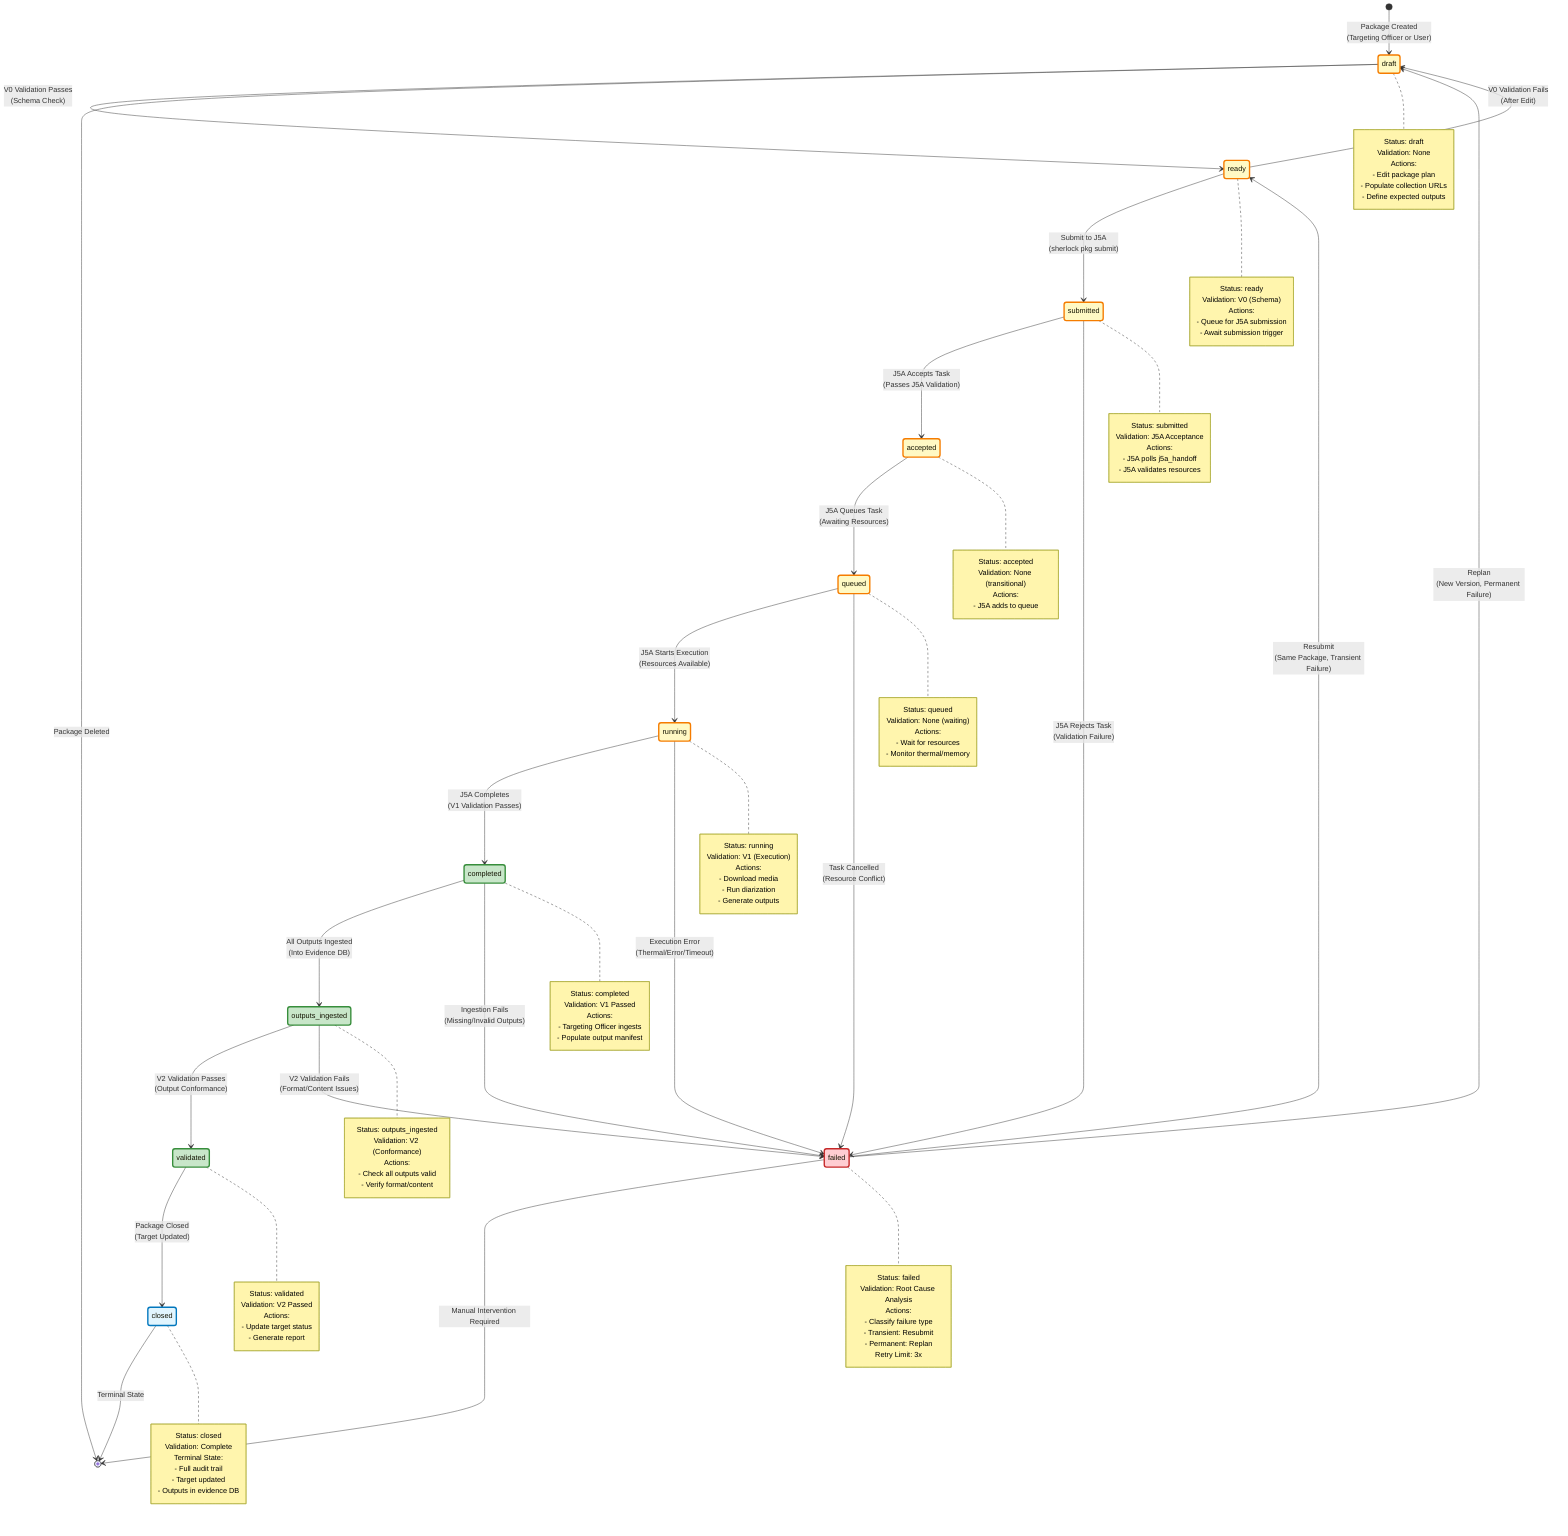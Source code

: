 stateDiagram-v2
    [*] --> draft: Package Created<br/>(Targeting Officer or User)

    draft --> ready: V0 Validation Passes<br/>(Schema Check)
    draft --> [*]: Package Deleted

    ready --> submitted: Submit to J5A<br/>(sherlock pkg submit)
    ready --> draft: V0 Validation Fails<br/>(After Edit)

    submitted --> accepted: J5A Accepts Task<br/>(Passes J5A Validation)
    submitted --> failed: J5A Rejects Task<br/>(Validation Failure)

    accepted --> queued: J5A Queues Task<br/>(Awaiting Resources)

    queued --> running: J5A Starts Execution<br/>(Resources Available)
    queued --> failed: Task Cancelled<br/>(Resource Conflict)

    running --> completed: J5A Completes<br/>(V1 Validation Passes)
    running --> failed: Execution Error<br/>(Thermal/Error/Timeout)

    completed --> outputs_ingested: All Outputs Ingested<br/>(Into Evidence DB)
    completed --> failed: Ingestion Fails<br/>(Missing/Invalid Outputs)

    outputs_ingested --> validated: V2 Validation Passes<br/>(Output Conformance)
    outputs_ingested --> failed: V2 Validation Fails<br/>(Format/Content Issues)

    validated --> closed: Package Closed<br/>(Target Updated)

    closed --> [*]: Terminal State

    failed --> draft: Replan<br/>(New Version, Permanent Failure)
    failed --> ready: Resubmit<br/>(Same Package, Transient Failure)
    failed --> [*]: Manual Intervention Required

    note right of draft
        Status: draft
        Validation: None
        Actions:
        - Edit package plan
        - Populate collection URLs
        - Define expected outputs
    end note

    note right of ready
        Status: ready
        Validation: V0 (Schema)
        Actions:
        - Queue for J5A submission
        - Await submission trigger
    end note

    note right of submitted
        Status: submitted
        Validation: J5A Acceptance
        Actions:
        - J5A polls j5a_handoff
        - J5A validates resources
    end note

    note right of accepted
        Status: accepted
        Validation: None (transitional)
        Actions:
        - J5A adds to queue
    end note

    note right of queued
        Status: queued
        Validation: None (waiting)
        Actions:
        - Wait for resources
        - Monitor thermal/memory
    end note

    note right of running
        Status: running
        Validation: V1 (Execution)
        Actions:
        - Download media
        - Run diarization
        - Generate outputs
    end note

    note right of completed
        Status: completed
        Validation: V1 Passed
        Actions:
        - Targeting Officer ingests
        - Populate output manifest
    end note

    note right of outputs_ingested
        Status: outputs_ingested
        Validation: V2 (Conformance)
        Actions:
        - Check all outputs valid
        - Verify format/content
    end note

    note right of validated
        Status: validated
        Validation: V2 Passed
        Actions:
        - Update target status
        - Generate report
    end note

    note right of closed
        Status: closed
        Validation: Complete
        Terminal State:
        - Full audit trail
        - Target updated
        - Outputs in evidence DB
    end note

    note right of failed
        Status: failed
        Validation: Root Cause Analysis
        Actions:
        - Classify failure type
        - Transient: Resubmit
        - Permanent: Replan
        Retry Limit: 3x
    end note

    %% State styling
    classDef activeState fill:#fff9c4,stroke:#f57c00,stroke-width:3px
    classDef completedState fill:#c8e6c9,stroke:#388e3c,stroke-width:3px
    classDef failedState fill:#ffcdd2,stroke:#c62828,stroke-width:3px
    classDef terminalState fill:#e1f5fe,stroke:#0277bd,stroke-width:3px

    class draft,ready,submitted,accepted,queued activeState
    class running activeState
    class completed,outputs_ingested,validated completedState
    class closed terminalState
    class failed failedState